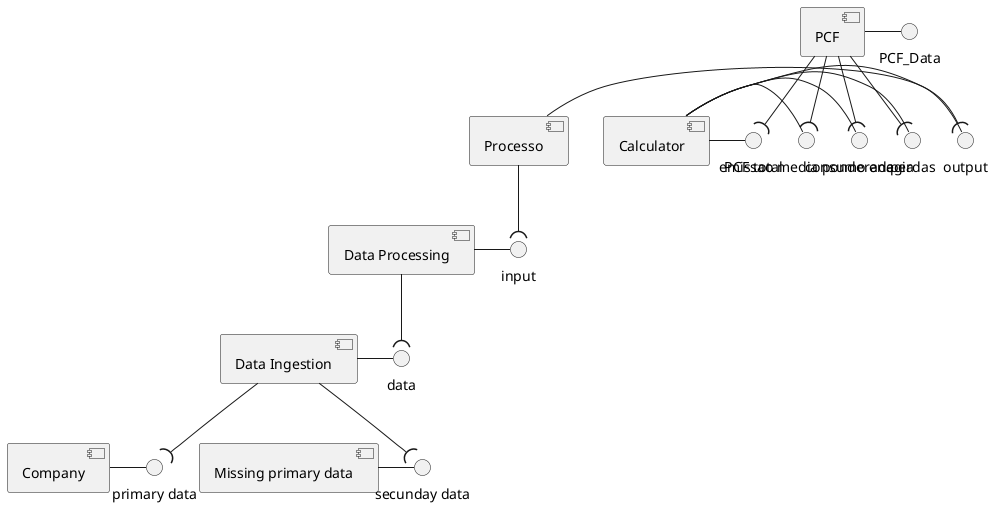 @startuml aquitetura
/'Necessito encaixar os flows em algum ladao'/

interface "data" as data
interface "primary data" as prim_data
interface "secunday data" as sec_data

interface "input" as input
interface "output" as output

interface "consumo enegia" as consumo_ener
interface "perdas" as perdas
interface "emissao media ponderada" as emiss_med_ponde
interface "PCF total" as pcf_tot

/'
O data Ingestion e o que lê os ficheiros CSV

Ver se o retorno do Data Ingestion está correto, ou
outro nome.
'/
[Company] as comp
comp - prim_data

[Missing primary data] as miss_prim
miss_prim - sec_data

[Data Ingestion] as data_ingestion
data_ingestion - data

data_ingestion --( prim_data
data_ingestion --( sec_data

[Data Processing] as data_processing
data_processing --( data
data_processing - input

[Processo] as processo
processo - output
processo --( input

[Calculator] as calculator
calculator - perdas
calculator - consumo_ener
calculator - emiss_med_ponde
calculator - pcf_tot

calculator -( output



[PCF] as PCF
PCF - PCF_Data
PCF --( perdas
PCF --( consumo_ener
PCF --( emiss_med_ponde
PCF --( pcf_tot



@enduml